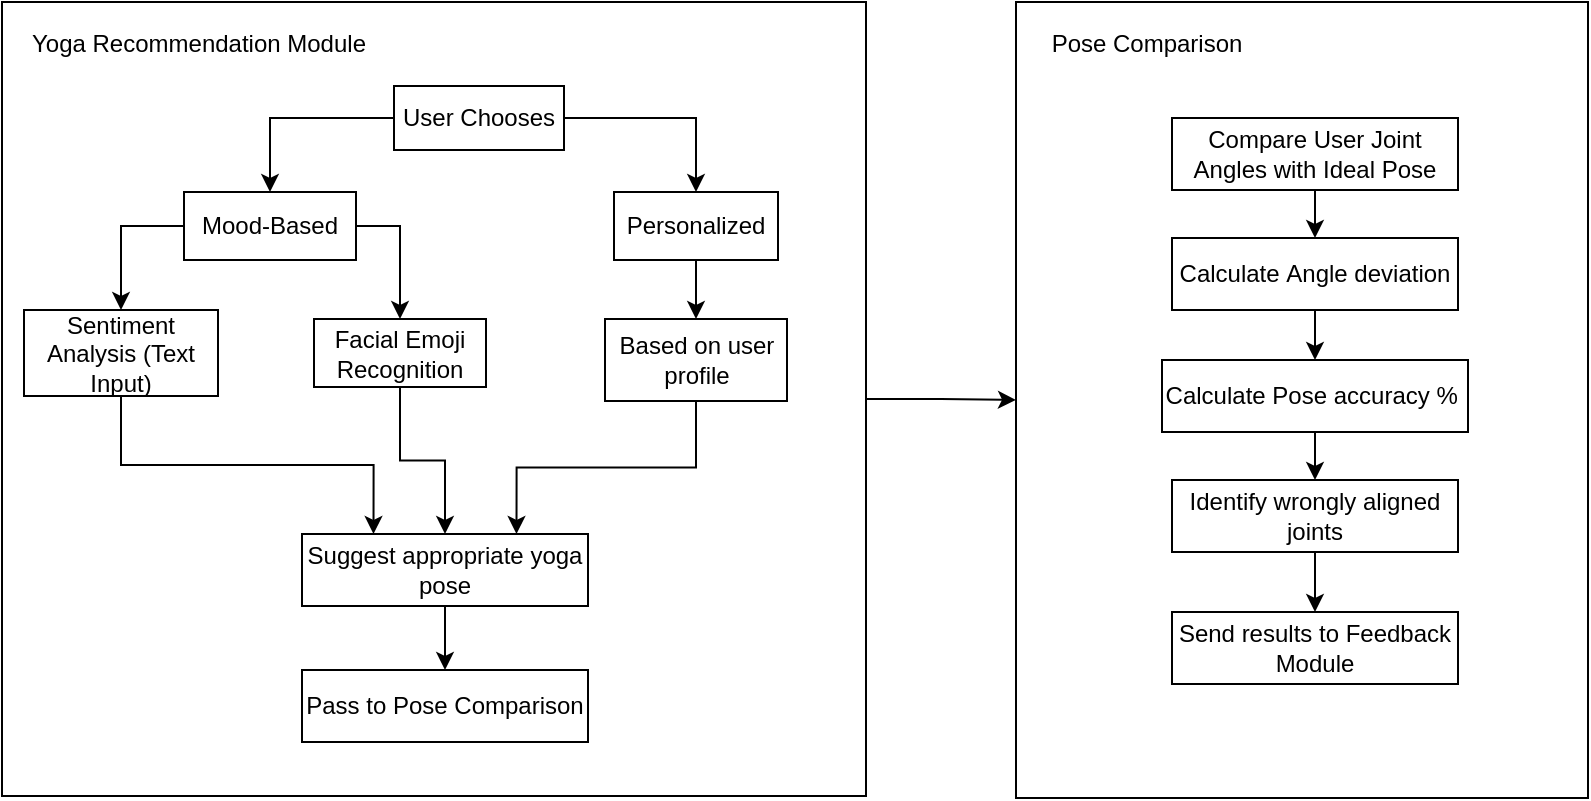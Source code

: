 <mxfile version="28.0.6">
  <diagram name="Page-1" id="Ko7SCKlceIp9EzFTxQtr">
    <mxGraphModel dx="872" dy="477" grid="0" gridSize="10" guides="1" tooltips="1" connect="1" arrows="1" fold="1" page="1" pageScale="1" pageWidth="850" pageHeight="1100" math="0" shadow="0">
      <root>
        <mxCell id="0" />
        <mxCell id="1" parent="0" />
        <mxCell id="AEEibUIQSE2Xt9UvkwnZ-74" value="" style="edgeStyle=orthogonalEdgeStyle;rounded=0;orthogonalLoop=1;jettySize=auto;html=1;" edge="1" parent="1" source="AEEibUIQSE2Xt9UvkwnZ-9" target="AEEibUIQSE2Xt9UvkwnZ-61">
          <mxGeometry relative="1" as="geometry" />
        </mxCell>
        <mxCell id="AEEibUIQSE2Xt9UvkwnZ-9" value="" style="rounded=0;whiteSpace=wrap;html=1;" vertex="1" parent="1">
          <mxGeometry x="24" y="22" width="432" height="397" as="geometry" />
        </mxCell>
        <mxCell id="AEEibUIQSE2Xt9UvkwnZ-10" value="Yoga Recommendation Module" style="text;html=1;align=center;verticalAlign=middle;resizable=0;points=[];autosize=1;strokeColor=none;fillColor=none;" vertex="1" parent="1">
          <mxGeometry x="29" y="30" width="185" height="26" as="geometry" />
        </mxCell>
        <mxCell id="AEEibUIQSE2Xt9UvkwnZ-37" style="edgeStyle=orthogonalEdgeStyle;rounded=0;orthogonalLoop=1;jettySize=auto;html=1;exitX=0;exitY=0.5;exitDx=0;exitDy=0;entryX=0.5;entryY=0;entryDx=0;entryDy=0;" edge="1" parent="1" source="AEEibUIQSE2Xt9UvkwnZ-12" target="AEEibUIQSE2Xt9UvkwnZ-14">
          <mxGeometry relative="1" as="geometry" />
        </mxCell>
        <mxCell id="AEEibUIQSE2Xt9UvkwnZ-38" style="edgeStyle=orthogonalEdgeStyle;rounded=0;orthogonalLoop=1;jettySize=auto;html=1;exitX=1;exitY=0.5;exitDx=0;exitDy=0;" edge="1" parent="1" source="AEEibUIQSE2Xt9UvkwnZ-12" target="AEEibUIQSE2Xt9UvkwnZ-16">
          <mxGeometry relative="1" as="geometry" />
        </mxCell>
        <mxCell id="AEEibUIQSE2Xt9UvkwnZ-12" value="User Chooses" style="rounded=0;whiteSpace=wrap;html=1;" vertex="1" parent="1">
          <mxGeometry x="220" y="64" width="85" height="32" as="geometry" />
        </mxCell>
        <mxCell id="AEEibUIQSE2Xt9UvkwnZ-41" style="edgeStyle=orthogonalEdgeStyle;rounded=0;orthogonalLoop=1;jettySize=auto;html=1;exitX=1;exitY=0.5;exitDx=0;exitDy=0;" edge="1" parent="1" source="AEEibUIQSE2Xt9UvkwnZ-14" target="AEEibUIQSE2Xt9UvkwnZ-40">
          <mxGeometry relative="1" as="geometry" />
        </mxCell>
        <mxCell id="AEEibUIQSE2Xt9UvkwnZ-42" style="edgeStyle=orthogonalEdgeStyle;rounded=0;orthogonalLoop=1;jettySize=auto;html=1;exitX=0;exitY=0.5;exitDx=0;exitDy=0;entryX=0.5;entryY=0;entryDx=0;entryDy=0;" edge="1" parent="1" source="AEEibUIQSE2Xt9UvkwnZ-14" target="AEEibUIQSE2Xt9UvkwnZ-39">
          <mxGeometry relative="1" as="geometry" />
        </mxCell>
        <mxCell id="AEEibUIQSE2Xt9UvkwnZ-14" value="Mood-Based" style="rounded=0;whiteSpace=wrap;html=1;" vertex="1" parent="1">
          <mxGeometry x="115" y="117" width="86" height="34" as="geometry" />
        </mxCell>
        <mxCell id="AEEibUIQSE2Xt9UvkwnZ-43" value="" style="edgeStyle=orthogonalEdgeStyle;rounded=0;orthogonalLoop=1;jettySize=auto;html=1;" edge="1" parent="1" source="AEEibUIQSE2Xt9UvkwnZ-16" target="AEEibUIQSE2Xt9UvkwnZ-18">
          <mxGeometry relative="1" as="geometry" />
        </mxCell>
        <mxCell id="AEEibUIQSE2Xt9UvkwnZ-16" value="Personalized" style="rounded=0;whiteSpace=wrap;html=1;" vertex="1" parent="1">
          <mxGeometry x="330" y="117" width="82" height="34" as="geometry" />
        </mxCell>
        <mxCell id="AEEibUIQSE2Xt9UvkwnZ-46" style="edgeStyle=orthogonalEdgeStyle;rounded=0;orthogonalLoop=1;jettySize=auto;html=1;exitX=0.5;exitY=1;exitDx=0;exitDy=0;entryX=0.75;entryY=0;entryDx=0;entryDy=0;" edge="1" parent="1" source="AEEibUIQSE2Xt9UvkwnZ-18" target="AEEibUIQSE2Xt9UvkwnZ-20">
          <mxGeometry relative="1" as="geometry" />
        </mxCell>
        <mxCell id="AEEibUIQSE2Xt9UvkwnZ-18" value="Based on user profile" style="rounded=0;whiteSpace=wrap;html=1;" vertex="1" parent="1">
          <mxGeometry x="325.5" y="180.5" width="91" height="41" as="geometry" />
        </mxCell>
        <mxCell id="AEEibUIQSE2Xt9UvkwnZ-48" value="" style="edgeStyle=orthogonalEdgeStyle;rounded=0;orthogonalLoop=1;jettySize=auto;html=1;" edge="1" parent="1" source="AEEibUIQSE2Xt9UvkwnZ-20" target="AEEibUIQSE2Xt9UvkwnZ-47">
          <mxGeometry relative="1" as="geometry" />
        </mxCell>
        <mxCell id="AEEibUIQSE2Xt9UvkwnZ-20" value="Suggest appropriate yoga pose" style="rounded=0;whiteSpace=wrap;html=1;" vertex="1" parent="1">
          <mxGeometry x="174" y="288" width="143" height="36" as="geometry" />
        </mxCell>
        <mxCell id="AEEibUIQSE2Xt9UvkwnZ-22" style="edgeStyle=orthogonalEdgeStyle;rounded=0;orthogonalLoop=1;jettySize=auto;html=1;exitX=0.5;exitY=1;exitDx=0;exitDy=0;entryX=0.5;entryY=0;entryDx=0;entryDy=0;" edge="1" parent="1" target="AEEibUIQSE2Xt9UvkwnZ-21">
          <mxGeometry relative="1" as="geometry">
            <mxPoint x="389.5" y="353" as="sourcePoint" />
          </mxGeometry>
        </mxCell>
        <mxCell id="AEEibUIQSE2Xt9UvkwnZ-26" value="" style="edgeStyle=orthogonalEdgeStyle;rounded=0;orthogonalLoop=1;jettySize=auto;html=1;" edge="1" parent="1" target="AEEibUIQSE2Xt9UvkwnZ-25">
          <mxGeometry relative="1" as="geometry">
            <mxPoint x="389.5" y="238" as="sourcePoint" />
          </mxGeometry>
        </mxCell>
        <mxCell id="AEEibUIQSE2Xt9UvkwnZ-30" value="" style="edgeStyle=orthogonalEdgeStyle;rounded=0;orthogonalLoop=1;jettySize=auto;html=1;" edge="1" parent="1" target="AEEibUIQSE2Xt9UvkwnZ-29">
          <mxGeometry relative="1" as="geometry">
            <mxPoint x="389.5" y="116" as="sourcePoint" />
          </mxGeometry>
        </mxCell>
        <mxCell id="AEEibUIQSE2Xt9UvkwnZ-44" style="edgeStyle=orthogonalEdgeStyle;rounded=0;orthogonalLoop=1;jettySize=auto;html=1;exitX=0.5;exitY=1;exitDx=0;exitDy=0;entryX=0.25;entryY=0;entryDx=0;entryDy=0;" edge="1" parent="1" source="AEEibUIQSE2Xt9UvkwnZ-39" target="AEEibUIQSE2Xt9UvkwnZ-20">
          <mxGeometry relative="1" as="geometry" />
        </mxCell>
        <mxCell id="AEEibUIQSE2Xt9UvkwnZ-39" value="Sentiment Analysis (Text Input)" style="rounded=0;whiteSpace=wrap;html=1;" vertex="1" parent="1">
          <mxGeometry x="35" y="176" width="97" height="43" as="geometry" />
        </mxCell>
        <mxCell id="AEEibUIQSE2Xt9UvkwnZ-45" style="edgeStyle=orthogonalEdgeStyle;rounded=0;orthogonalLoop=1;jettySize=auto;html=1;exitX=0.5;exitY=1;exitDx=0;exitDy=0;" edge="1" parent="1" source="AEEibUIQSE2Xt9UvkwnZ-40" target="AEEibUIQSE2Xt9UvkwnZ-20">
          <mxGeometry relative="1" as="geometry" />
        </mxCell>
        <mxCell id="AEEibUIQSE2Xt9UvkwnZ-40" value="Facial Emoji Recognition" style="rounded=0;whiteSpace=wrap;html=1;" vertex="1" parent="1">
          <mxGeometry x="180" y="180.5" width="86" height="34" as="geometry" />
        </mxCell>
        <mxCell id="AEEibUIQSE2Xt9UvkwnZ-47" value="Pass to Pose Comparison" style="rounded=0;whiteSpace=wrap;html=1;" vertex="1" parent="1">
          <mxGeometry x="174" y="356" width="143" height="36" as="geometry" />
        </mxCell>
        <mxCell id="AEEibUIQSE2Xt9UvkwnZ-61" value="" style="rounded=0;whiteSpace=wrap;html=1;" vertex="1" parent="1">
          <mxGeometry x="531" y="22" width="286" height="398" as="geometry" />
        </mxCell>
        <mxCell id="AEEibUIQSE2Xt9UvkwnZ-62" value="Pose Comparison" style="text;html=1;align=center;verticalAlign=middle;resizable=0;points=[];autosize=1;strokeColor=none;fillColor=none;" vertex="1" parent="1">
          <mxGeometry x="539" y="30" width="113" height="26" as="geometry" />
        </mxCell>
        <mxCell id="AEEibUIQSE2Xt9UvkwnZ-63" style="edgeStyle=orthogonalEdgeStyle;rounded=0;orthogonalLoop=1;jettySize=auto;html=1;exitX=0.5;exitY=1;exitDx=0;exitDy=0;entryX=0.5;entryY=0;entryDx=0;entryDy=0;" edge="1" parent="1" source="AEEibUIQSE2Xt9UvkwnZ-64" target="AEEibUIQSE2Xt9UvkwnZ-66">
          <mxGeometry relative="1" as="geometry" />
        </mxCell>
        <mxCell id="AEEibUIQSE2Xt9UvkwnZ-64" value="Compare User Joint Angles with Ideal Pose" style="rounded=0;whiteSpace=wrap;html=1;" vertex="1" parent="1">
          <mxGeometry x="609" y="80" width="143" height="36" as="geometry" />
        </mxCell>
        <mxCell id="AEEibUIQSE2Xt9UvkwnZ-65" style="edgeStyle=orthogonalEdgeStyle;rounded=0;orthogonalLoop=1;jettySize=auto;html=1;exitX=0.5;exitY=1;exitDx=0;exitDy=0;" edge="1" parent="1" source="AEEibUIQSE2Xt9UvkwnZ-66" target="AEEibUIQSE2Xt9UvkwnZ-68">
          <mxGeometry relative="1" as="geometry" />
        </mxCell>
        <mxCell id="AEEibUIQSE2Xt9UvkwnZ-66" value="&lt;div&gt;Calculate&amp;nbsp;&lt;span style=&quot;background-color: transparent; color: light-dark(rgb(0, 0, 0), rgb(255, 255, 255));&quot;&gt;Angle deviation&lt;/span&gt;&lt;/div&gt;" style="rounded=0;whiteSpace=wrap;html=1;" vertex="1" parent="1">
          <mxGeometry x="609" y="140" width="143" height="36" as="geometry" />
        </mxCell>
        <mxCell id="AEEibUIQSE2Xt9UvkwnZ-67" style="edgeStyle=orthogonalEdgeStyle;rounded=0;orthogonalLoop=1;jettySize=auto;html=1;exitX=0.5;exitY=1;exitDx=0;exitDy=0;entryX=0.5;entryY=0;entryDx=0;entryDy=0;" edge="1" parent="1" source="AEEibUIQSE2Xt9UvkwnZ-68" target="AEEibUIQSE2Xt9UvkwnZ-70">
          <mxGeometry relative="1" as="geometry" />
        </mxCell>
        <mxCell id="AEEibUIQSE2Xt9UvkwnZ-68" value="Calculate&amp;nbsp;Pose accuracy %&amp;nbsp;" style="rounded=0;whiteSpace=wrap;html=1;" vertex="1" parent="1">
          <mxGeometry x="604" y="201" width="153" height="36" as="geometry" />
        </mxCell>
        <mxCell id="AEEibUIQSE2Xt9UvkwnZ-69" style="edgeStyle=orthogonalEdgeStyle;rounded=0;orthogonalLoop=1;jettySize=auto;html=1;exitX=0.5;exitY=1;exitDx=0;exitDy=0;entryX=0.5;entryY=0;entryDx=0;entryDy=0;" edge="1" parent="1" source="AEEibUIQSE2Xt9UvkwnZ-70" target="AEEibUIQSE2Xt9UvkwnZ-71">
          <mxGeometry relative="1" as="geometry" />
        </mxCell>
        <mxCell id="AEEibUIQSE2Xt9UvkwnZ-70" value="Identify wrongly aligned joints" style="rounded=0;whiteSpace=wrap;html=1;" vertex="1" parent="1">
          <mxGeometry x="609" y="261" width="143" height="36" as="geometry" />
        </mxCell>
        <mxCell id="AEEibUIQSE2Xt9UvkwnZ-71" value="Send results to Feedback Module" style="rounded=0;whiteSpace=wrap;html=1;" vertex="1" parent="1">
          <mxGeometry x="609" y="327" width="143" height="36" as="geometry" />
        </mxCell>
      </root>
    </mxGraphModel>
  </diagram>
</mxfile>

